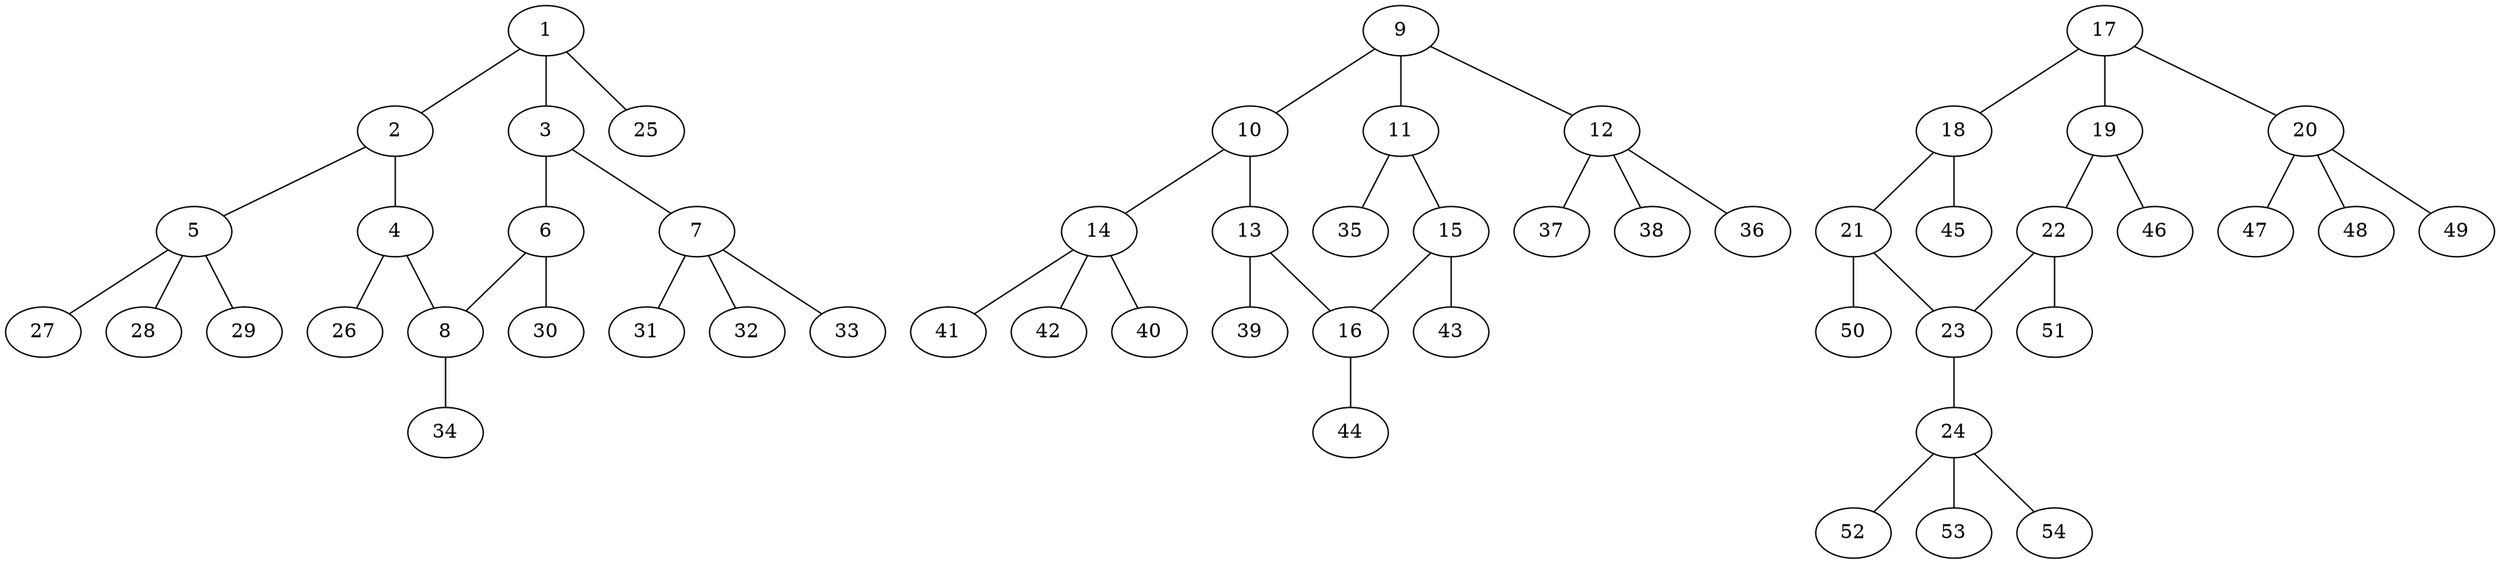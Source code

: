 graph molecule_2968 {
	1	 [chem=C];
	2	 [chem=C];
	1 -- 2	 [valence=1];
	3	 [chem=C];
	1 -- 3	 [valence=2];
	25	 [chem=H];
	1 -- 25	 [valence=1];
	4	 [chem=C];
	2 -- 4	 [valence=2];
	5	 [chem=C];
	2 -- 5	 [valence=1];
	6	 [chem=C];
	3 -- 6	 [valence=1];
	7	 [chem=C];
	3 -- 7	 [valence=1];
	8	 [chem=C];
	4 -- 8	 [valence=1];
	26	 [chem=H];
	4 -- 26	 [valence=1];
	27	 [chem=H];
	5 -- 27	 [valence=1];
	28	 [chem=H];
	5 -- 28	 [valence=1];
	29	 [chem=H];
	5 -- 29	 [valence=1];
	6 -- 8	 [valence=2];
	30	 [chem=H];
	6 -- 30	 [valence=1];
	31	 [chem=H];
	7 -- 31	 [valence=1];
	32	 [chem=H];
	7 -- 32	 [valence=1];
	33	 [chem=H];
	7 -- 33	 [valence=1];
	34	 [chem=H];
	8 -- 34	 [valence=1];
	9	 [chem=C];
	10	 [chem=C];
	9 -- 10	 [valence=2];
	11	 [chem=C];
	9 -- 11	 [valence=1];
	12	 [chem=C];
	9 -- 12	 [valence=1];
	13	 [chem=C];
	10 -- 13	 [valence=1];
	14	 [chem=C];
	10 -- 14	 [valence=1];
	15	 [chem=C];
	11 -- 15	 [valence=2];
	35	 [chem=H];
	11 -- 35	 [valence=1];
	36	 [chem=H];
	12 -- 36	 [valence=1];
	37	 [chem=H];
	12 -- 37	 [valence=1];
	38	 [chem=H];
	12 -- 38	 [valence=1];
	16	 [chem=C];
	13 -- 16	 [valence=2];
	39	 [chem=H];
	13 -- 39	 [valence=1];
	40	 [chem=H];
	14 -- 40	 [valence=1];
	41	 [chem=H];
	14 -- 41	 [valence=1];
	42	 [chem=H];
	14 -- 42	 [valence=1];
	15 -- 16	 [valence=1];
	43	 [chem=H];
	15 -- 43	 [valence=1];
	44	 [chem=H];
	16 -- 44	 [valence=1];
	17	 [chem=C];
	18	 [chem=C];
	17 -- 18	 [valence=2];
	19	 [chem=C];
	17 -- 19	 [valence=1];
	20	 [chem=C];
	17 -- 20	 [valence=1];
	21	 [chem=C];
	18 -- 21	 [valence=1];
	45	 [chem=H];
	18 -- 45	 [valence=1];
	22	 [chem=C];
	19 -- 22	 [valence=2];
	46	 [chem=H];
	19 -- 46	 [valence=1];
	47	 [chem=H];
	20 -- 47	 [valence=1];
	48	 [chem=H];
	20 -- 48	 [valence=1];
	49	 [chem=H];
	20 -- 49	 [valence=1];
	23	 [chem=C];
	21 -- 23	 [valence=2];
	50	 [chem=H];
	21 -- 50	 [valence=1];
	22 -- 23	 [valence=1];
	51	 [chem=H];
	22 -- 51	 [valence=1];
	24	 [chem=C];
	23 -- 24	 [valence=1];
	52	 [chem=H];
	24 -- 52	 [valence=1];
	53	 [chem=H];
	24 -- 53	 [valence=1];
	54	 [chem=H];
	24 -- 54	 [valence=1];
}

